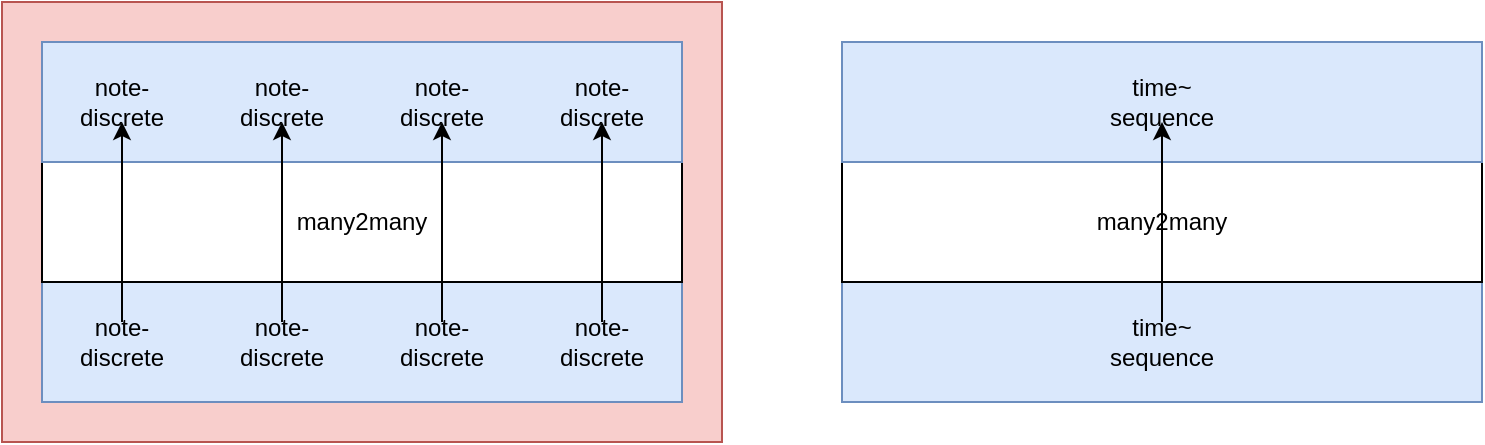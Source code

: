 <mxfile version="14.6.13" type="device" pages="2"><diagram id="wYs6NRa9ZzeHB_-BXjn5" name="Page-2"><mxGraphModel dx="1086" dy="798" grid="1" gridSize="10" guides="1" tooltips="1" connect="1" arrows="1" fold="1" page="1" pageScale="1" pageWidth="850" pageHeight="1100" math="0" shadow="0"><root><mxCell id="QtnROxCxbw3mX95Xprvw-0"/><mxCell id="QtnROxCxbw3mX95Xprvw-1" parent="QtnROxCxbw3mX95Xprvw-0"/><mxCell id="WZVVR4Jq5pxFoE5121ck-0" value="" style="rounded=0;whiteSpace=wrap;html=1;fillColor=#f8cecc;strokeColor=#b85450;" vertex="1" parent="QtnROxCxbw3mX95Xprvw-1"><mxGeometry x="20" y="20" width="360" height="220" as="geometry"/></mxCell><mxCell id="QtnROxCxbw3mX95Xprvw-2" value="" style="rounded=0;whiteSpace=wrap;html=1;fillColor=#dae8fc;strokeColor=#6c8ebf;" parent="QtnROxCxbw3mX95Xprvw-1" vertex="1"><mxGeometry x="440" y="160" width="320" height="60" as="geometry"/></mxCell><mxCell id="QtnROxCxbw3mX95Xprvw-3" value="" style="rounded=0;whiteSpace=wrap;html=1;fillColor=#dae8fc;strokeColor=#6c8ebf;" parent="QtnROxCxbw3mX95Xprvw-1" vertex="1"><mxGeometry x="40" y="160" width="320" height="60" as="geometry"/></mxCell><mxCell id="QtnROxCxbw3mX95Xprvw-4" value="many2many" style="rounded=0;whiteSpace=wrap;html=1;" parent="QtnROxCxbw3mX95Xprvw-1" vertex="1"><mxGeometry x="40" y="100" width="320" height="60" as="geometry"/></mxCell><mxCell id="QtnROxCxbw3mX95Xprvw-5" value="note-&lt;br&gt;discrete" style="text;html=1;strokeColor=none;fillColor=none;align=center;verticalAlign=middle;whiteSpace=wrap;rounded=0;" parent="QtnROxCxbw3mX95Xprvw-1" vertex="1"><mxGeometry x="60" y="180" width="40" height="20" as="geometry"/></mxCell><mxCell id="QtnROxCxbw3mX95Xprvw-6" value="time~&lt;br&gt;sequence" style="text;html=1;strokeColor=none;fillColor=none;align=center;verticalAlign=middle;whiteSpace=wrap;rounded=0;" parent="QtnROxCxbw3mX95Xprvw-1" vertex="1"><mxGeometry x="580" y="180" width="40" height="20" as="geometry"/></mxCell><mxCell id="QtnROxCxbw3mX95Xprvw-7" value="note-&lt;br&gt;discrete" style="text;html=1;strokeColor=none;fillColor=none;align=center;verticalAlign=middle;whiteSpace=wrap;rounded=0;" parent="QtnROxCxbw3mX95Xprvw-1" vertex="1"><mxGeometry x="140" y="180" width="40" height="20" as="geometry"/></mxCell><mxCell id="QtnROxCxbw3mX95Xprvw-8" value="note-&lt;br&gt;discrete" style="text;html=1;strokeColor=none;fillColor=none;align=center;verticalAlign=middle;whiteSpace=wrap;rounded=0;" parent="QtnROxCxbw3mX95Xprvw-1" vertex="1"><mxGeometry x="220" y="180" width="40" height="20" as="geometry"/></mxCell><mxCell id="QtnROxCxbw3mX95Xprvw-9" value="note-&lt;br&gt;discrete" style="text;html=1;strokeColor=none;fillColor=none;align=center;verticalAlign=middle;whiteSpace=wrap;rounded=0;" parent="QtnROxCxbw3mX95Xprvw-1" vertex="1"><mxGeometry x="300" y="180" width="40" height="20" as="geometry"/></mxCell><mxCell id="QtnROxCxbw3mX95Xprvw-10" value="many2many" style="rounded=0;whiteSpace=wrap;html=1;" parent="QtnROxCxbw3mX95Xprvw-1" vertex="1"><mxGeometry x="440" y="100" width="320" height="60" as="geometry"/></mxCell><mxCell id="QtnROxCxbw3mX95Xprvw-11" value="" style="rounded=0;whiteSpace=wrap;html=1;fillColor=#dae8fc;strokeColor=#6c8ebf;" parent="QtnROxCxbw3mX95Xprvw-1" vertex="1"><mxGeometry x="440" y="40" width="320" height="60" as="geometry"/></mxCell><mxCell id="QtnROxCxbw3mX95Xprvw-12" value="" style="rounded=0;whiteSpace=wrap;html=1;fillColor=#dae8fc;strokeColor=#6c8ebf;" parent="QtnROxCxbw3mX95Xprvw-1" vertex="1"><mxGeometry x="40" y="40" width="320" height="60" as="geometry"/></mxCell><mxCell id="QtnROxCxbw3mX95Xprvw-13" value="note-&lt;br&gt;discrete" style="text;html=1;align=center;verticalAlign=middle;whiteSpace=wrap;rounded=0;" parent="QtnROxCxbw3mX95Xprvw-1" vertex="1"><mxGeometry x="60" y="60" width="40" height="20" as="geometry"/></mxCell><mxCell id="QtnROxCxbw3mX95Xprvw-14" value="note-&lt;br&gt;discrete" style="text;html=1;strokeColor=none;fillColor=none;align=center;verticalAlign=middle;whiteSpace=wrap;rounded=0;" parent="QtnROxCxbw3mX95Xprvw-1" vertex="1"><mxGeometry x="140" y="60" width="40" height="20" as="geometry"/></mxCell><mxCell id="QtnROxCxbw3mX95Xprvw-15" value="note-&lt;br&gt;discrete" style="text;html=1;strokeColor=none;fillColor=none;align=center;verticalAlign=middle;whiteSpace=wrap;rounded=0;" parent="QtnROxCxbw3mX95Xprvw-1" vertex="1"><mxGeometry x="220" y="60" width="40" height="20" as="geometry"/></mxCell><mxCell id="QtnROxCxbw3mX95Xprvw-16" value="note-&lt;br&gt;discrete" style="text;html=1;strokeColor=none;fillColor=none;align=center;verticalAlign=middle;whiteSpace=wrap;rounded=0;" parent="QtnROxCxbw3mX95Xprvw-1" vertex="1"><mxGeometry x="300" y="60" width="40" height="20" as="geometry"/></mxCell><mxCell id="QtnROxCxbw3mX95Xprvw-17" value="time~&lt;br&gt;sequence" style="text;html=1;strokeColor=none;fillColor=none;align=center;verticalAlign=middle;whiteSpace=wrap;rounded=0;" parent="QtnROxCxbw3mX95Xprvw-1" vertex="1"><mxGeometry x="580" y="60" width="40" height="20" as="geometry"/></mxCell><mxCell id="QtnROxCxbw3mX95Xprvw-18" style="edgeStyle=orthogonalEdgeStyle;rounded=0;orthogonalLoop=1;jettySize=auto;html=1;exitX=0.5;exitY=0;exitDx=0;exitDy=0;entryX=0.5;entryY=1;entryDx=0;entryDy=0;" parent="QtnROxCxbw3mX95Xprvw-1" source="QtnROxCxbw3mX95Xprvw-6" target="QtnROxCxbw3mX95Xprvw-17" edge="1"><mxGeometry relative="1" as="geometry"><mxPoint x="820" y="160" as="targetPoint"/></mxGeometry></mxCell><mxCell id="QtnROxCxbw3mX95Xprvw-19" style="edgeStyle=orthogonalEdgeStyle;rounded=0;orthogonalLoop=1;jettySize=auto;html=1;exitX=0.5;exitY=0;exitDx=0;exitDy=0;entryX=0.5;entryY=1;entryDx=0;entryDy=0;" parent="QtnROxCxbw3mX95Xprvw-1" source="QtnROxCxbw3mX95Xprvw-5" target="QtnROxCxbw3mX95Xprvw-13" edge="1"><mxGeometry relative="1" as="geometry"/></mxCell><mxCell id="QtnROxCxbw3mX95Xprvw-20" style="edgeStyle=orthogonalEdgeStyle;rounded=0;orthogonalLoop=1;jettySize=auto;html=1;exitX=0.5;exitY=0;exitDx=0;exitDy=0;" parent="QtnROxCxbw3mX95Xprvw-1" source="QtnROxCxbw3mX95Xprvw-7" target="QtnROxCxbw3mX95Xprvw-14" edge="1"><mxGeometry relative="1" as="geometry"/></mxCell><mxCell id="QtnROxCxbw3mX95Xprvw-21" style="edgeStyle=orthogonalEdgeStyle;rounded=0;orthogonalLoop=1;jettySize=auto;html=1;exitX=0.5;exitY=0;exitDx=0;exitDy=0;entryX=0.5;entryY=1;entryDx=0;entryDy=0;" parent="QtnROxCxbw3mX95Xprvw-1" source="QtnROxCxbw3mX95Xprvw-8" target="QtnROxCxbw3mX95Xprvw-15" edge="1"><mxGeometry relative="1" as="geometry"/></mxCell><mxCell id="QtnROxCxbw3mX95Xprvw-22" style="edgeStyle=orthogonalEdgeStyle;rounded=0;orthogonalLoop=1;jettySize=auto;html=1;exitX=0.5;exitY=0;exitDx=0;exitDy=0;" parent="QtnROxCxbw3mX95Xprvw-1" source="QtnROxCxbw3mX95Xprvw-9" target="QtnROxCxbw3mX95Xprvw-16" edge="1"><mxGeometry relative="1" as="geometry"/></mxCell></root></mxGraphModel></diagram><diagram id="UEwtdCxKgPzLrzped9T4" name="Page-1"><mxGraphModel dx="1086" dy="798" grid="1" gridSize="10" guides="1" tooltips="1" connect="1" arrows="1" fold="1" page="1" pageScale="1" pageWidth="850" pageHeight="1100" math="0" shadow="0"><root><mxCell id="0"/><mxCell id="1" parent="0"/><mxCell id="oZ_z1MoqI6h-_W1pJhCR-53" value="" style="rounded=0;whiteSpace=wrap;html=1;fillColor=#dae8fc;strokeColor=#6c8ebf;" parent="1" vertex="1"><mxGeometry x="140" y="440" width="520" height="180" as="geometry"/></mxCell><mxCell id="oZ_z1MoqI6h-_W1pJhCR-25" value="" style="rounded=0;whiteSpace=wrap;html=1;fillColor=#dae8fc;strokeColor=#6c8ebf;" parent="1" vertex="1"><mxGeometry x="440" y="680" width="320" height="60" as="geometry"/></mxCell><mxCell id="oZ_z1MoqI6h-_W1pJhCR-26" value="repeat&amp;amp;concat" style="rounded=0;whiteSpace=wrap;html=1;fillColor=#FFFFFF;" parent="1" vertex="1"><mxGeometry x="40" y="620" width="720" height="60" as="geometry"/></mxCell><mxCell id="oZ_z1MoqI6h-_W1pJhCR-27" value="" style="rounded=0;whiteSpace=wrap;html=1;fillColor=#dae8fc;strokeColor=#6c8ebf;" parent="1" vertex="1"><mxGeometry x="40" y="680" width="320" height="60" as="geometry"/></mxCell><mxCell id="oZ_z1MoqI6h-_W1pJhCR-28" value="note-&lt;br&gt;discrete" style="text;html=1;align=center;verticalAlign=middle;whiteSpace=wrap;rounded=0;" parent="1" vertex="1"><mxGeometry x="60" y="700" width="40" height="20" as="geometry"/></mxCell><mxCell id="oZ_z1MoqI6h-_W1pJhCR-29" value="note-&lt;br&gt;discrete" style="text;html=1;strokeColor=none;fillColor=none;align=center;verticalAlign=middle;whiteSpace=wrap;rounded=0;" parent="1" vertex="1"><mxGeometry x="140" y="700" width="40" height="20" as="geometry"/></mxCell><mxCell id="oZ_z1MoqI6h-_W1pJhCR-30" value="note-&lt;br&gt;discrete" style="text;html=1;strokeColor=none;fillColor=none;align=center;verticalAlign=middle;whiteSpace=wrap;rounded=0;" parent="1" vertex="1"><mxGeometry x="220" y="700" width="40" height="20" as="geometry"/></mxCell><mxCell id="oZ_z1MoqI6h-_W1pJhCR-31" value="note-&lt;br&gt;discrete" style="text;html=1;strokeColor=none;fillColor=none;align=center;verticalAlign=middle;whiteSpace=wrap;rounded=0;" parent="1" vertex="1"><mxGeometry x="300" y="700" width="40" height="20" as="geometry"/></mxCell><mxCell id="oZ_z1MoqI6h-_W1pJhCR-37" value="time~&lt;br&gt;sequence" style="text;html=1;strokeColor=none;fillColor=none;align=center;verticalAlign=middle;whiteSpace=wrap;rounded=0;" parent="1" vertex="1"><mxGeometry x="580" y="700" width="40" height="20" as="geometry"/></mxCell><mxCell id="oZ_z1MoqI6h-_W1pJhCR-38" value="" style="rounded=0;whiteSpace=wrap;html=1;fillColor=#dae8fc;strokeColor=#6c8ebf;" parent="1" vertex="1"><mxGeometry x="160" y="540" width="480" height="60" as="geometry"/></mxCell><mxCell id="oZ_z1MoqI6h-_W1pJhCR-39" value="time~&lt;br&gt;sequence" style="text;html=1;strokeColor=none;fillColor=none;align=center;verticalAlign=middle;whiteSpace=wrap;rounded=0;" parent="1" vertex="1"><mxGeometry x="380" y="560" width="40" height="20" as="geometry"/></mxCell><mxCell id="oZ_z1MoqI6h-_W1pJhCR-40" value="" style="rounded=0;whiteSpace=wrap;html=1;fillColor=#dae8fc;strokeColor=#6c8ebf;" parent="1" vertex="1"><mxGeometry x="160" y="460" width="480" height="60" as="geometry"/></mxCell><mxCell id="oZ_z1MoqI6h-_W1pJhCR-48" style="edgeStyle=orthogonalEdgeStyle;rounded=0;orthogonalLoop=1;jettySize=auto;html=1;exitX=0.25;exitY=0;exitDx=0;exitDy=0;entryX=0.75;entryY=1;entryDx=0;entryDy=0;" parent="1" source="oZ_z1MoqI6h-_W1pJhCR-25" target="oZ_z1MoqI6h-_W1pJhCR-38" edge="1"><mxGeometry relative="1" as="geometry"/></mxCell><mxCell id="oZ_z1MoqI6h-_W1pJhCR-47" style="edgeStyle=orthogonalEdgeStyle;rounded=0;orthogonalLoop=1;jettySize=auto;html=1;exitX=0.75;exitY=0;exitDx=0;exitDy=0;entryX=0.25;entryY=1;entryDx=0;entryDy=0;" parent="1" source="oZ_z1MoqI6h-_W1pJhCR-27" target="oZ_z1MoqI6h-_W1pJhCR-40" edge="1"><mxGeometry relative="1" as="geometry"><mxPoint x="90" y="525" as="targetPoint"/></mxGeometry></mxCell><mxCell id="oZ_z1MoqI6h-_W1pJhCR-50" value="note~&lt;br&gt;sequence" style="text;html=1;strokeColor=none;fillColor=none;align=center;verticalAlign=middle;whiteSpace=wrap;rounded=0;" parent="1" vertex="1"><mxGeometry x="380" y="480" width="40" height="20" as="geometry"/></mxCell><mxCell id="oZ_z1MoqI6h-_W1pJhCR-52" value="many2many" style="rounded=0;whiteSpace=wrap;html=1;" parent="1" vertex="1"><mxGeometry x="140" y="380" width="520" height="60" as="geometry"/></mxCell><mxCell id="oZ_z1MoqI6h-_W1pJhCR-55" value="" style="rounded=0;whiteSpace=wrap;html=1;fillColor=#dae8fc;strokeColor=#6c8ebf;" parent="1" vertex="1"><mxGeometry x="140" y="200" width="520" height="180" as="geometry"/></mxCell><mxCell id="oZ_z1MoqI6h-_W1pJhCR-56" value="" style="rounded=0;whiteSpace=wrap;html=1;fillColor=#dae8fc;strokeColor=#6c8ebf;" parent="1" vertex="1"><mxGeometry x="160" y="300" width="480" height="60" as="geometry"/></mxCell><mxCell id="oZ_z1MoqI6h-_W1pJhCR-57" value="time~&lt;br&gt;sequence" style="text;html=1;strokeColor=none;fillColor=none;align=center;verticalAlign=middle;whiteSpace=wrap;rounded=0;" parent="1" vertex="1"><mxGeometry x="380" y="320" width="40" height="20" as="geometry"/></mxCell><mxCell id="oZ_z1MoqI6h-_W1pJhCR-58" value="" style="rounded=0;whiteSpace=wrap;html=1;fillColor=#dae8fc;strokeColor=#6c8ebf;" parent="1" vertex="1"><mxGeometry x="160" y="220" width="480" height="60" as="geometry"/></mxCell><mxCell id="oZ_z1MoqI6h-_W1pJhCR-59" value="note~&lt;br&gt;sequence" style="text;html=1;strokeColor=none;fillColor=none;align=center;verticalAlign=middle;whiteSpace=wrap;rounded=0;" parent="1" vertex="1"><mxGeometry x="380" y="240" width="40" height="20" as="geometry"/></mxCell><mxCell id="oZ_z1MoqI6h-_W1pJhCR-60" style="edgeStyle=orthogonalEdgeStyle;rounded=0;orthogonalLoop=1;jettySize=auto;html=1;exitX=0.5;exitY=0;exitDx=0;exitDy=0;" parent="1" source="oZ_z1MoqI6h-_W1pJhCR-53" target="oZ_z1MoqI6h-_W1pJhCR-55" edge="1"><mxGeometry relative="1" as="geometry"/></mxCell><mxCell id="oZ_z1MoqI6h-_W1pJhCR-61" value="many2one" style="rounded=0;whiteSpace=wrap;html=1;fillColor=#FFFFFF;" parent="1" vertex="1"><mxGeometry x="40" y="140" width="320" height="60" as="geometry"/></mxCell><mxCell id="oZ_z1MoqI6h-_W1pJhCR-68" value="" style="rounded=0;whiteSpace=wrap;html=1;fillColor=#dae8fc;strokeColor=#6c8ebf;" parent="1" vertex="1"><mxGeometry x="40" y="80" width="320" height="60" as="geometry"/></mxCell><mxCell id="oZ_z1MoqI6h-_W1pJhCR-69" value="note-&lt;br&gt;discrete" style="text;html=1;strokeColor=none;fillColor=none;align=center;verticalAlign=middle;whiteSpace=wrap;rounded=0;" parent="1" vertex="1"><mxGeometry x="60" y="100" width="40" height="20" as="geometry"/></mxCell><mxCell id="oZ_z1MoqI6h-_W1pJhCR-70" value="note-&lt;br&gt;discrete" style="text;html=1;strokeColor=none;fillColor=none;align=center;verticalAlign=middle;whiteSpace=wrap;rounded=0;" parent="1" vertex="1"><mxGeometry x="140" y="100" width="40" height="20" as="geometry"/></mxCell><mxCell id="oZ_z1MoqI6h-_W1pJhCR-71" value="note-&lt;br&gt;discrete" style="text;html=1;strokeColor=none;fillColor=none;align=center;verticalAlign=middle;whiteSpace=wrap;rounded=0;" parent="1" vertex="1"><mxGeometry x="220" y="100" width="40" height="20" as="geometry"/></mxCell><mxCell id="oZ_z1MoqI6h-_W1pJhCR-72" value="note-&lt;br&gt;discrete" style="text;html=1;strokeColor=none;fillColor=none;align=center;verticalAlign=middle;whiteSpace=wrap;rounded=0;" parent="1" vertex="1"><mxGeometry x="300" y="100" width="40" height="20" as="geometry"/></mxCell><mxCell id="oZ_z1MoqI6h-_W1pJhCR-73" style="edgeStyle=orthogonalEdgeStyle;rounded=0;orthogonalLoop=1;jettySize=auto;html=1;exitX=0.25;exitY=0;exitDx=0;exitDy=0;entryX=0.75;entryY=1;entryDx=0;entryDy=0;" parent="1" source="oZ_z1MoqI6h-_W1pJhCR-58" target="oZ_z1MoqI6h-_W1pJhCR-68" edge="1"><mxGeometry relative="1" as="geometry"/></mxCell><mxCell id="oZ_z1MoqI6h-_W1pJhCR-74" value="" style="rounded=0;whiteSpace=wrap;html=1;fillColor=#dae8fc;strokeColor=#6c8ebf;" parent="1" vertex="1"><mxGeometry x="440" y="80" width="320" height="60" as="geometry"/></mxCell><mxCell id="oZ_z1MoqI6h-_W1pJhCR-75" value="time~&lt;br&gt;sequence" style="text;html=1;strokeColor=none;fillColor=none;align=center;verticalAlign=middle;whiteSpace=wrap;rounded=0;" parent="1" vertex="1"><mxGeometry x="580" y="100" width="40" height="20" as="geometry"/></mxCell><mxCell id="oZ_z1MoqI6h-_W1pJhCR-76" style="edgeStyle=orthogonalEdgeStyle;rounded=0;orthogonalLoop=1;jettySize=auto;html=1;exitX=0.75;exitY=0;exitDx=0;exitDy=0;entryX=0.25;entryY=1;entryDx=0;entryDy=0;" parent="1" source="oZ_z1MoqI6h-_W1pJhCR-56" target="oZ_z1MoqI6h-_W1pJhCR-74" edge="1"><mxGeometry relative="1" as="geometry"/></mxCell></root></mxGraphModel></diagram></mxfile>